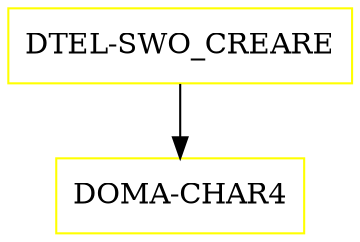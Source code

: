 digraph G {
  "DTEL-SWO_CREARE" [shape=box,color=yellow];
  "DOMA-CHAR4" [shape=box,color=yellow,URL="./DOMA_CHAR4.html"];
  "DTEL-SWO_CREARE" -> "DOMA-CHAR4";
}
